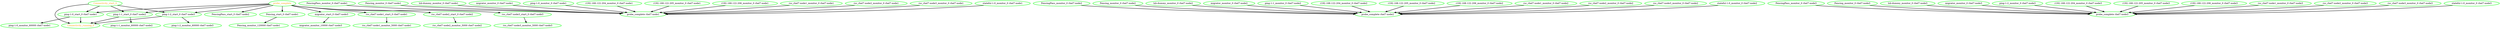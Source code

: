  digraph "g" {
"Connectivity_running_0" [ style=bold color="green" fontcolor="orange"]
"Connectivity_start_0" -> "Connectivity_running_0" [ style = bold]
"Connectivity_start_0" -> "ping-1:0_start_0 rhel7-node1" [ style = bold]
"Connectivity_start_0" -> "ping-1:1_start_0 rhel7-node2" [ style = bold]
"Connectivity_start_0" -> "ping-1:2_start_0 rhel7-node3" [ style = bold]
"Connectivity_start_0" [ style=bold color="green" fontcolor="orange"]
"FencingPass_monitor_0 rhel7-node1" -> "probe_complete rhel7-node1" [ style = bold]
"FencingPass_monitor_0 rhel7-node1" [ style=bold color="green" fontcolor="black"]
"FencingPass_monitor_0 rhel7-node2" -> "probe_complete rhel7-node2" [ style = bold]
"FencingPass_monitor_0 rhel7-node2" [ style=bold color="green" fontcolor="black"]
"FencingPass_monitor_0 rhel7-node3" -> "probe_complete rhel7-node3" [ style = bold]
"FencingPass_monitor_0 rhel7-node3" [ style=bold color="green" fontcolor="black"]
"FencingPass_start_0 rhel7-node2" [ style=bold color="green" fontcolor="black"]
"Fencing_monitor_0 rhel7-node1" -> "probe_complete rhel7-node1" [ style = bold]
"Fencing_monitor_0 rhel7-node1" [ style=bold color="green" fontcolor="black"]
"Fencing_monitor_0 rhel7-node2" -> "probe_complete rhel7-node2" [ style = bold]
"Fencing_monitor_0 rhel7-node2" [ style=bold color="green" fontcolor="black"]
"Fencing_monitor_0 rhel7-node3" -> "probe_complete rhel7-node3" [ style = bold]
"Fencing_monitor_0 rhel7-node3" [ style=bold color="green" fontcolor="black"]
"Fencing_monitor_120000 rhel7-node1" [ style=bold color="green" fontcolor="black"]
"Fencing_start_0 rhel7-node1" -> "Fencing_monitor_120000 rhel7-node1" [ style = bold]
"Fencing_start_0 rhel7-node1" [ style=bold color="green" fontcolor="black"]
"lsb-dummy_monitor_0 rhel7-node1" -> "probe_complete rhel7-node1" [ style = bold]
"lsb-dummy_monitor_0 rhel7-node1" [ style=bold color="green" fontcolor="black"]
"lsb-dummy_monitor_0 rhel7-node2" -> "probe_complete rhel7-node2" [ style = bold]
"lsb-dummy_monitor_0 rhel7-node2" [ style=bold color="green" fontcolor="black"]
"lsb-dummy_monitor_0 rhel7-node3" -> "probe_complete rhel7-node3" [ style = bold]
"lsb-dummy_monitor_0 rhel7-node3" [ style=bold color="green" fontcolor="black"]
"migrator_monitor_0 rhel7-node1" -> "probe_complete rhel7-node1" [ style = bold]
"migrator_monitor_0 rhel7-node1" [ style=bold color="green" fontcolor="black"]
"migrator_monitor_0 rhel7-node2" -> "probe_complete rhel7-node2" [ style = bold]
"migrator_monitor_0 rhel7-node2" [ style=bold color="green" fontcolor="black"]
"migrator_monitor_0 rhel7-node3" -> "probe_complete rhel7-node3" [ style = bold]
"migrator_monitor_0 rhel7-node3" [ style=bold color="green" fontcolor="black"]
"migrator_monitor_10000 rhel7-node3" [ style=bold color="green" fontcolor="black"]
"migrator_start_0 rhel7-node3" -> "migrator_monitor_10000 rhel7-node3" [ style = bold]
"migrator_start_0 rhel7-node3" [ style=bold color="green" fontcolor="black"]
"ping-1:0_monitor_0 rhel7-node1" -> "probe_complete rhel7-node1" [ style = bold]
"ping-1:0_monitor_0 rhel7-node1" [ style=bold color="green" fontcolor="black"]
"ping-1:0_monitor_60000 rhel7-node1" [ style=bold color="green" fontcolor="black"]
"ping-1:0_start_0 rhel7-node1" -> "Connectivity_running_0" [ style = bold]
"ping-1:0_start_0 rhel7-node1" -> "ping-1:0_monitor_60000 rhel7-node1" [ style = bold]
"ping-1:0_start_0 rhel7-node1" [ style=bold color="green" fontcolor="black"]
"ping-1:1_monitor_0 rhel7-node2" -> "probe_complete rhel7-node2" [ style = bold]
"ping-1:1_monitor_0 rhel7-node2" [ style=bold color="green" fontcolor="black"]
"ping-1:1_monitor_60000 rhel7-node2" [ style=bold color="green" fontcolor="black"]
"ping-1:1_start_0 rhel7-node2" -> "Connectivity_running_0" [ style = bold]
"ping-1:1_start_0 rhel7-node2" -> "ping-1:1_monitor_60000 rhel7-node2" [ style = bold]
"ping-1:1_start_0 rhel7-node2" [ style=bold color="green" fontcolor="black"]
"ping-1:2_monitor_0 rhel7-node3" -> "probe_complete rhel7-node3" [ style = bold]
"ping-1:2_monitor_0 rhel7-node3" [ style=bold color="green" fontcolor="black"]
"ping-1:2_monitor_60000 rhel7-node3" [ style=bold color="green" fontcolor="black"]
"ping-1:2_start_0 rhel7-node3" -> "Connectivity_running_0" [ style = bold]
"ping-1:2_start_0 rhel7-node3" -> "ping-1:2_monitor_60000 rhel7-node3" [ style = bold]
"ping-1:2_start_0 rhel7-node3" [ style=bold color="green" fontcolor="black"]
"probe_complete rhel7-node1" [ style=bold color="green" fontcolor="black"]
"probe_complete rhel7-node2" [ style=bold color="green" fontcolor="black"]
"probe_complete rhel7-node3" [ style=bold color="green" fontcolor="black"]
"probe_complete" -> "FencingPass_start_0 rhel7-node2" [ style = bold]
"probe_complete" -> "Fencing_start_0 rhel7-node1" [ style = bold]
"probe_complete" -> "migrator_start_0 rhel7-node3" [ style = bold]
"probe_complete" -> "ping-1:0_start_0 rhel7-node1" [ style = bold]
"probe_complete" -> "ping-1:1_start_0 rhel7-node2" [ style = bold]
"probe_complete" -> "ping-1:2_start_0 rhel7-node3" [ style = bold]
"probe_complete" -> "rsc_rhel7-node1_start_0 rhel7-node1" [ style = bold]
"probe_complete" -> "rsc_rhel7-node2_start_0 rhel7-node2" [ style = bold]
"probe_complete" -> "rsc_rhel7-node3_start_0 rhel7-node3" [ style = bold]
"probe_complete" [ style=bold color="green" fontcolor="orange"]
"r192.168.122.204_monitor_0 rhel7-node1" -> "probe_complete rhel7-node1" [ style = bold]
"r192.168.122.204_monitor_0 rhel7-node1" [ style=bold color="green" fontcolor="black"]
"r192.168.122.204_monitor_0 rhel7-node2" -> "probe_complete rhel7-node2" [ style = bold]
"r192.168.122.204_monitor_0 rhel7-node2" [ style=bold color="green" fontcolor="black"]
"r192.168.122.204_monitor_0 rhel7-node3" -> "probe_complete rhel7-node3" [ style = bold]
"r192.168.122.204_monitor_0 rhel7-node3" [ style=bold color="green" fontcolor="black"]
"r192.168.122.205_monitor_0 rhel7-node1" -> "probe_complete rhel7-node1" [ style = bold]
"r192.168.122.205_monitor_0 rhel7-node1" [ style=bold color="green" fontcolor="black"]
"r192.168.122.205_monitor_0 rhel7-node2" -> "probe_complete rhel7-node2" [ style = bold]
"r192.168.122.205_monitor_0 rhel7-node2" [ style=bold color="green" fontcolor="black"]
"r192.168.122.205_monitor_0 rhel7-node3" -> "probe_complete rhel7-node3" [ style = bold]
"r192.168.122.205_monitor_0 rhel7-node3" [ style=bold color="green" fontcolor="black"]
"r192.168.122.206_monitor_0 rhel7-node1" -> "probe_complete rhel7-node1" [ style = bold]
"r192.168.122.206_monitor_0 rhel7-node1" [ style=bold color="green" fontcolor="black"]
"r192.168.122.206_monitor_0 rhel7-node2" -> "probe_complete rhel7-node2" [ style = bold]
"r192.168.122.206_monitor_0 rhel7-node2" [ style=bold color="green" fontcolor="black"]
"r192.168.122.206_monitor_0 rhel7-node3" -> "probe_complete rhel7-node3" [ style = bold]
"r192.168.122.206_monitor_0 rhel7-node3" [ style=bold color="green" fontcolor="black"]
"rsc_rhel7-node1_monitor_0 rhel7-node1" -> "probe_complete rhel7-node1" [ style = bold]
"rsc_rhel7-node1_monitor_0 rhel7-node1" [ style=bold color="green" fontcolor="black"]
"rsc_rhel7-node1_monitor_0 rhel7-node2" -> "probe_complete rhel7-node2" [ style = bold]
"rsc_rhel7-node1_monitor_0 rhel7-node2" [ style=bold color="green" fontcolor="black"]
"rsc_rhel7-node1_monitor_0 rhel7-node3" -> "probe_complete rhel7-node3" [ style = bold]
"rsc_rhel7-node1_monitor_0 rhel7-node3" [ style=bold color="green" fontcolor="black"]
"rsc_rhel7-node1_monitor_5000 rhel7-node1" [ style=bold color="green" fontcolor="black"]
"rsc_rhel7-node1_start_0 rhel7-node1" -> "rsc_rhel7-node1_monitor_5000 rhel7-node1" [ style = bold]
"rsc_rhel7-node1_start_0 rhel7-node1" [ style=bold color="green" fontcolor="black"]
"rsc_rhel7-node2_monitor_0 rhel7-node1" -> "probe_complete rhel7-node1" [ style = bold]
"rsc_rhel7-node2_monitor_0 rhel7-node1" [ style=bold color="green" fontcolor="black"]
"rsc_rhel7-node2_monitor_0 rhel7-node2" -> "probe_complete rhel7-node2" [ style = bold]
"rsc_rhel7-node2_monitor_0 rhel7-node2" [ style=bold color="green" fontcolor="black"]
"rsc_rhel7-node2_monitor_0 rhel7-node3" -> "probe_complete rhel7-node3" [ style = bold]
"rsc_rhel7-node2_monitor_0 rhel7-node3" [ style=bold color="green" fontcolor="black"]
"rsc_rhel7-node2_monitor_5000 rhel7-node2" [ style=bold color="green" fontcolor="black"]
"rsc_rhel7-node2_start_0 rhel7-node2" -> "rsc_rhel7-node2_monitor_5000 rhel7-node2" [ style = bold]
"rsc_rhel7-node2_start_0 rhel7-node2" [ style=bold color="green" fontcolor="black"]
"rsc_rhel7-node3_monitor_0 rhel7-node1" -> "probe_complete rhel7-node1" [ style = bold]
"rsc_rhel7-node3_monitor_0 rhel7-node1" [ style=bold color="green" fontcolor="black"]
"rsc_rhel7-node3_monitor_0 rhel7-node2" -> "probe_complete rhel7-node2" [ style = bold]
"rsc_rhel7-node3_monitor_0 rhel7-node2" [ style=bold color="green" fontcolor="black"]
"rsc_rhel7-node3_monitor_0 rhel7-node3" -> "probe_complete rhel7-node3" [ style = bold]
"rsc_rhel7-node3_monitor_0 rhel7-node3" [ style=bold color="green" fontcolor="black"]
"rsc_rhel7-node3_monitor_5000 rhel7-node3" [ style=bold color="green" fontcolor="black"]
"rsc_rhel7-node3_start_0 rhel7-node3" -> "rsc_rhel7-node3_monitor_5000 rhel7-node3" [ style = bold]
"rsc_rhel7-node3_start_0 rhel7-node3" [ style=bold color="green" fontcolor="black"]
"stateful-1:0_monitor_0 rhel7-node1" -> "probe_complete rhel7-node1" [ style = bold]
"stateful-1:0_monitor_0 rhel7-node1" [ style=bold color="green" fontcolor="black"]
"stateful-1:0_monitor_0 rhel7-node2" -> "probe_complete rhel7-node2" [ style = bold]
"stateful-1:0_monitor_0 rhel7-node2" [ style=bold color="green" fontcolor="black"]
"stateful-1:0_monitor_0 rhel7-node3" -> "probe_complete rhel7-node3" [ style = bold]
"stateful-1:0_monitor_0 rhel7-node3" [ style=bold color="green" fontcolor="black"]
}
